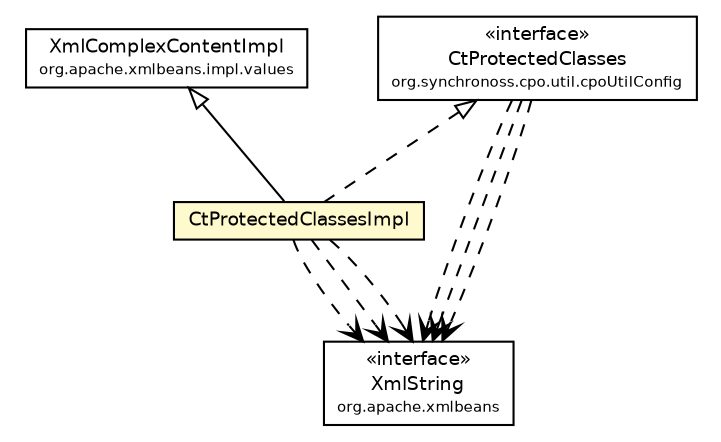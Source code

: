 #!/usr/local/bin/dot
#
# Class diagram 
# Generated by UmlGraph version 4.6 (http://www.spinellis.gr/sw/umlgraph)
#

digraph G {
	edge [fontname="Helvetica",fontsize=10,labelfontname="Helvetica",labelfontsize=10];
	node [fontname="Helvetica",fontsize=10,shape=plaintext];
	// org.synchronoss.cpo.util.cpoUtilConfig.CtProtectedClasses
	c32221 [label=<<table border="0" cellborder="1" cellspacing="0" cellpadding="2" port="p" href="../CtProtectedClasses.html">
		<tr><td><table border="0" cellspacing="0" cellpadding="1">
			<tr><td> &laquo;interface&raquo; </td></tr>
			<tr><td> CtProtectedClasses </td></tr>
			<tr><td><font point-size="7.0"> org.synchronoss.cpo.util.cpoUtilConfig </font></td></tr>
		</table></td></tr>
		</table>>, fontname="Helvetica", fontcolor="black", fontsize=9.0];
	// org.synchronoss.cpo.util.cpoUtilConfig.impl.CtProtectedClassesImpl
	c32231 [label=<<table border="0" cellborder="1" cellspacing="0" cellpadding="2" port="p" bgcolor="lemonChiffon" href="./CtProtectedClassesImpl.html">
		<tr><td><table border="0" cellspacing="0" cellpadding="1">
			<tr><td> CtProtectedClassesImpl </td></tr>
		</table></td></tr>
		</table>>, fontname="Helvetica", fontcolor="black", fontsize=9.0];
	//org.synchronoss.cpo.util.cpoUtilConfig.impl.CtProtectedClassesImpl extends org.apache.xmlbeans.impl.values.XmlComplexContentImpl
	c32333:p -> c32231:p [dir=back,arrowtail=empty];
	//org.synchronoss.cpo.util.cpoUtilConfig.impl.CtProtectedClassesImpl implements org.synchronoss.cpo.util.cpoUtilConfig.CtProtectedClasses
	c32221:p -> c32231:p [dir=back,arrowtail=empty,style=dashed];
	// org.synchronoss.cpo.util.cpoUtilConfig.CtProtectedClasses DEPEND org.apache.xmlbeans.XmlString
	c32221:p -> c32334:p [taillabel="", label="", headlabel="", fontname="Helvetica", fontcolor="black", fontsize=10.0, color="black", arrowhead=open, style=dashed];
	// org.synchronoss.cpo.util.cpoUtilConfig.CtProtectedClasses DEPEND org.apache.xmlbeans.XmlString
	c32221:p -> c32334:p [taillabel="", label="", headlabel="", fontname="Helvetica", fontcolor="black", fontsize=10.0, color="black", arrowhead=open, style=dashed];
	// org.synchronoss.cpo.util.cpoUtilConfig.CtProtectedClasses DEPEND org.apache.xmlbeans.XmlString
	c32221:p -> c32334:p [taillabel="", label="", headlabel="", fontname="Helvetica", fontcolor="black", fontsize=10.0, color="black", arrowhead=open, style=dashed];
	// org.synchronoss.cpo.util.cpoUtilConfig.impl.CtProtectedClassesImpl DEPEND org.apache.xmlbeans.XmlString
	c32231:p -> c32334:p [taillabel="", label="", headlabel="", fontname="Helvetica", fontcolor="black", fontsize=10.0, color="black", arrowhead=open, style=dashed];
	// org.synchronoss.cpo.util.cpoUtilConfig.impl.CtProtectedClassesImpl DEPEND org.apache.xmlbeans.XmlString
	c32231:p -> c32334:p [taillabel="", label="", headlabel="", fontname="Helvetica", fontcolor="black", fontsize=10.0, color="black", arrowhead=open, style=dashed];
	// org.synchronoss.cpo.util.cpoUtilConfig.impl.CtProtectedClassesImpl DEPEND org.apache.xmlbeans.XmlString
	c32231:p -> c32334:p [taillabel="", label="", headlabel="", fontname="Helvetica", fontcolor="black", fontsize=10.0, color="black", arrowhead=open, style=dashed];
	// org.apache.xmlbeans.XmlString
	c32334 [label=<<table border="0" cellborder="1" cellspacing="0" cellpadding="2" port="p" href="http://java.sun.com/j2se/1.4.2/docs/api/org/apache/xmlbeans/XmlString.html">
		<tr><td><table border="0" cellspacing="0" cellpadding="1">
			<tr><td> &laquo;interface&raquo; </td></tr>
			<tr><td> XmlString </td></tr>
			<tr><td><font point-size="7.0"> org.apache.xmlbeans </font></td></tr>
		</table></td></tr>
		</table>>, fontname="Helvetica", fontcolor="black", fontsize=9.0];
	// org.apache.xmlbeans.impl.values.XmlComplexContentImpl
	c32333 [label=<<table border="0" cellborder="1" cellspacing="0" cellpadding="2" port="p" href="http://java.sun.com/j2se/1.4.2/docs/api/org/apache/xmlbeans/impl/values/XmlComplexContentImpl.html">
		<tr><td><table border="0" cellspacing="0" cellpadding="1">
			<tr><td> XmlComplexContentImpl </td></tr>
			<tr><td><font point-size="7.0"> org.apache.xmlbeans.impl.values </font></td></tr>
		</table></td></tr>
		</table>>, fontname="Helvetica", fontcolor="black", fontsize=9.0];
}

